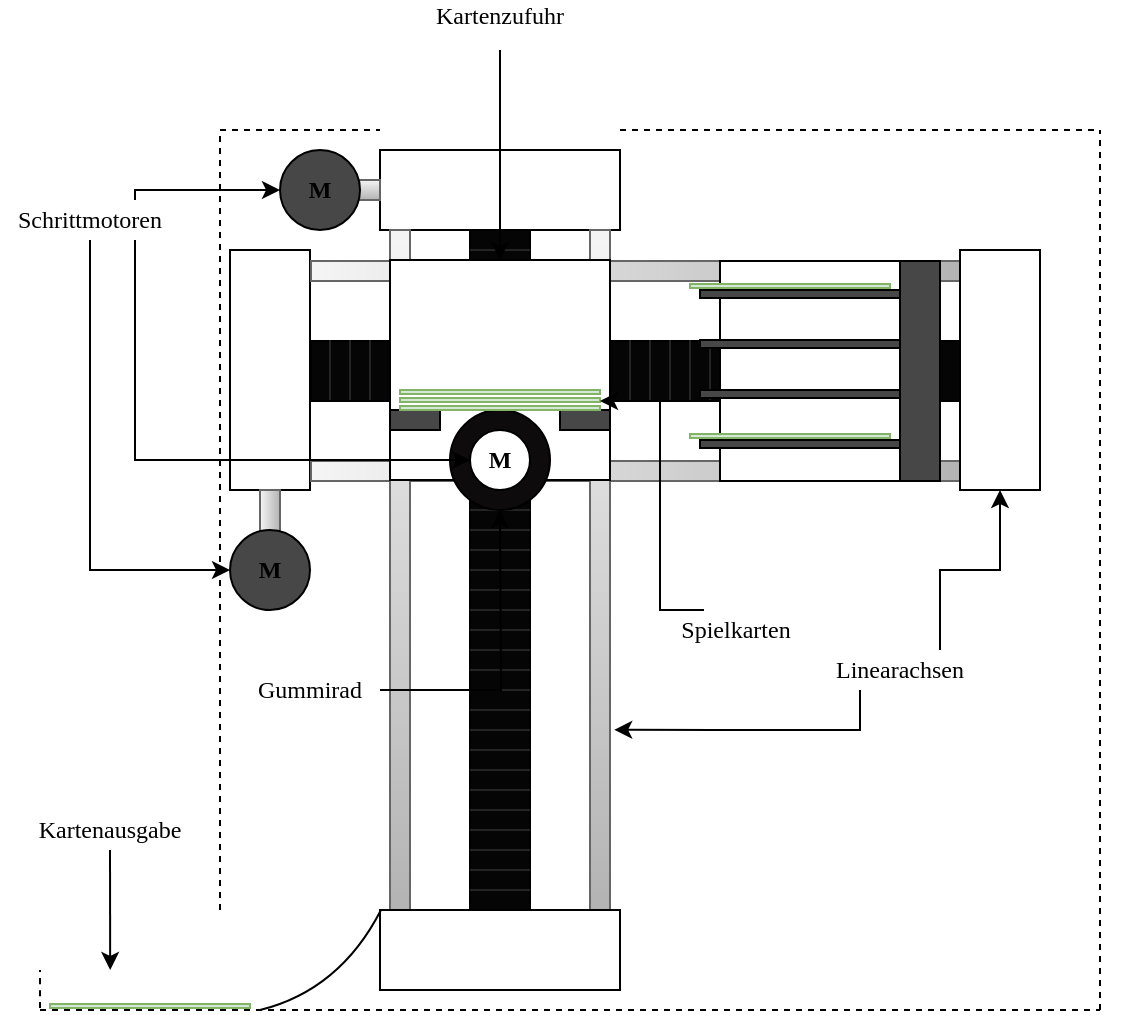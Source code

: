 <mxfile version="12.4.8" type="github"><diagram id="UTgZenY0pXDDgbvgRUw4" name="Page-1"><mxGraphModel dx="1742" dy="1086" grid="1" gridSize="10" guides="1" tooltips="1" connect="1" arrows="1" fold="1" page="1" pageScale="1" pageWidth="827" pageHeight="1169" math="0" shadow="0"><root><mxCell id="0"/><mxCell id="1" parent="0"/><mxCell id="CkomE2S6-dkhjXqMTc07-1" value="" style="group;direction=west;rotation=-90;fontFamily=Times New Roman;" vertex="1" connectable="0" parent="1"><mxGeometry x="383" y="398" width="200" height="420" as="geometry"/></mxCell><mxCell id="CkomE2S6-dkhjXqMTc07-2" value="" style="rounded=0;whiteSpace=wrap;html=1;rotation=-90;fontFamily=Times New Roman;" vertex="1" parent="CkomE2S6-dkhjXqMTc07-1"><mxGeometry x="-175" y="175" width="120" height="40" as="geometry"/></mxCell><mxCell id="CkomE2S6-dkhjXqMTc07-3" value="" style="rounded=0;whiteSpace=wrap;html=1;fillColor=#f5f5f5;strokeColor=#666666;gradientColor=#b3b3b3;rotation=-90;fontFamily=Times New Roman;" vertex="1" parent="CkomE2S6-dkhjXqMTc07-1"><mxGeometry x="64" y="82" width="10" height="327" as="geometry"/></mxCell><mxCell id="CkomE2S6-dkhjXqMTc07-4" value="" style="rounded=0;whiteSpace=wrap;html=1;fillColor=#f5f5f5;strokeColor=#666666;gradientColor=#b3b3b3;rotation=-90;fontFamily=Times New Roman;" vertex="1" parent="CkomE2S6-dkhjXqMTc07-1"><mxGeometry x="64" y="-18" width="10" height="327" as="geometry"/></mxCell><mxCell id="CkomE2S6-dkhjXqMTc07-5" value="" style="rounded=0;whiteSpace=wrap;html=1;fillColor=#040504;rotation=-90;fontFamily=Times New Roman;" vertex="1" parent="CkomE2S6-dkhjXqMTc07-1"><mxGeometry x="56" y="30" width="30" height="331" as="geometry"/></mxCell><mxCell id="CkomE2S6-dkhjXqMTc07-6" value="" style="endArrow=none;html=1;strokeColor=#242424;fontFamily=Times New Roman;" edge="1" parent="CkomE2S6-dkhjXqMTc07-1"><mxGeometry width="50" height="50" relative="1" as="geometry"><mxPoint x="-85" y="210" as="sourcePoint"/><mxPoint x="-85" y="180" as="targetPoint"/><Array as="points"/></mxGeometry></mxCell><mxCell id="CkomE2S6-dkhjXqMTc07-7" value="" style="endArrow=none;html=1;strokeColor=#242424;fontFamily=Times New Roman;" edge="1" parent="CkomE2S6-dkhjXqMTc07-1"><mxGeometry width="50" height="50" relative="1" as="geometry"><mxPoint x="25" y="210" as="sourcePoint"/><mxPoint x="25" y="180" as="targetPoint"/><Array as="points"/></mxGeometry></mxCell><mxCell id="CkomE2S6-dkhjXqMTc07-8" value="" style="endArrow=none;html=1;strokeColor=#242424;fontFamily=Times New Roman;" edge="1" parent="CkomE2S6-dkhjXqMTc07-1"><mxGeometry width="50" height="50" relative="1" as="geometry"><mxPoint x="55" y="210" as="sourcePoint"/><mxPoint x="55" y="180" as="targetPoint"/><Array as="points"/></mxGeometry></mxCell><mxCell id="CkomE2S6-dkhjXqMTc07-9" value="" style="endArrow=none;html=1;strokeColor=#242424;fontFamily=Times New Roman;" edge="1" parent="CkomE2S6-dkhjXqMTc07-1"><mxGeometry width="50" height="50" relative="1" as="geometry"><mxPoint x="65" y="210" as="sourcePoint"/><mxPoint x="65" y="180" as="targetPoint"/><Array as="points"/></mxGeometry></mxCell><mxCell id="CkomE2S6-dkhjXqMTc07-10" value="" style="endArrow=none;html=1;strokeColor=#242424;fontFamily=Times New Roman;" edge="1" parent="CkomE2S6-dkhjXqMTc07-1"><mxGeometry width="50" height="50" relative="1" as="geometry"><mxPoint x="45" y="210" as="sourcePoint"/><mxPoint x="45" y="180" as="targetPoint"/><Array as="points"/></mxGeometry></mxCell><mxCell id="CkomE2S6-dkhjXqMTc07-11" value="" style="endArrow=none;html=1;strokeColor=#242424;fontFamily=Times New Roman;" edge="1" parent="CkomE2S6-dkhjXqMTc07-1"><mxGeometry width="50" height="50" relative="1" as="geometry"><mxPoint x="35" y="210" as="sourcePoint"/><mxPoint x="35" y="180" as="targetPoint"/><Array as="points"/></mxGeometry></mxCell><mxCell id="CkomE2S6-dkhjXqMTc07-12" value="" style="endArrow=none;html=1;strokeColor=#242424;fontFamily=Times New Roman;" edge="1" parent="CkomE2S6-dkhjXqMTc07-1"><mxGeometry width="50" height="50" relative="1" as="geometry"><mxPoint x="95" y="210" as="sourcePoint"/><mxPoint x="95" y="180" as="targetPoint"/><Array as="points"/></mxGeometry></mxCell><mxCell id="CkomE2S6-dkhjXqMTc07-13" value="" style="endArrow=none;html=1;strokeColor=#242424;fontFamily=Times New Roman;" edge="1" parent="CkomE2S6-dkhjXqMTc07-1"><mxGeometry width="50" height="50" relative="1" as="geometry"><mxPoint x="105" y="210" as="sourcePoint"/><mxPoint x="105" y="180" as="targetPoint"/><Array as="points"/></mxGeometry></mxCell><mxCell id="CkomE2S6-dkhjXqMTc07-14" value="" style="endArrow=none;html=1;strokeColor=#242424;fontFamily=Times New Roman;" edge="1" parent="CkomE2S6-dkhjXqMTc07-1"><mxGeometry width="50" height="50" relative="1" as="geometry"><mxPoint x="85" y="210" as="sourcePoint"/><mxPoint x="85" y="180" as="targetPoint"/><Array as="points"/></mxGeometry></mxCell><mxCell id="CkomE2S6-dkhjXqMTc07-15" value="" style="endArrow=none;html=1;strokeColor=#242424;fontFamily=Times New Roman;" edge="1" parent="CkomE2S6-dkhjXqMTc07-1"><mxGeometry width="50" height="50" relative="1" as="geometry"><mxPoint x="75" y="210" as="sourcePoint"/><mxPoint x="75" y="180" as="targetPoint"/><Array as="points"/></mxGeometry></mxCell><mxCell id="CkomE2S6-dkhjXqMTc07-16" value="" style="endArrow=none;html=1;strokeColor=#242424;fontFamily=Times New Roman;" edge="1" parent="CkomE2S6-dkhjXqMTc07-1"><mxGeometry width="50" height="50" relative="1" as="geometry"><mxPoint x="135" y="210" as="sourcePoint"/><mxPoint x="135" y="180" as="targetPoint"/><Array as="points"/></mxGeometry></mxCell><mxCell id="CkomE2S6-dkhjXqMTc07-17" value="" style="endArrow=none;html=1;strokeColor=#242424;fontFamily=Times New Roman;" edge="1" parent="CkomE2S6-dkhjXqMTc07-1"><mxGeometry width="50" height="50" relative="1" as="geometry"><mxPoint x="145" y="210" as="sourcePoint"/><mxPoint x="145" y="180" as="targetPoint"/><Array as="points"/></mxGeometry></mxCell><mxCell id="CkomE2S6-dkhjXqMTc07-18" value="" style="endArrow=none;html=1;strokeColor=#242424;fontFamily=Times New Roman;" edge="1" parent="CkomE2S6-dkhjXqMTc07-1"><mxGeometry width="50" height="50" relative="1" as="geometry"><mxPoint x="125" y="210" as="sourcePoint"/><mxPoint x="125" y="180" as="targetPoint"/><Array as="points"/></mxGeometry></mxCell><mxCell id="CkomE2S6-dkhjXqMTc07-19" value="" style="endArrow=none;html=1;strokeColor=#242424;fontFamily=Times New Roman;" edge="1" parent="CkomE2S6-dkhjXqMTc07-1"><mxGeometry width="50" height="50" relative="1" as="geometry"><mxPoint x="115" y="210" as="sourcePoint"/><mxPoint x="115" y="180" as="targetPoint"/><Array as="points"/></mxGeometry></mxCell><mxCell id="CkomE2S6-dkhjXqMTc07-20" value="" style="endArrow=none;html=1;strokeColor=#242424;fontFamily=Times New Roman;" edge="1" parent="CkomE2S6-dkhjXqMTc07-1"><mxGeometry width="50" height="50" relative="1" as="geometry"><mxPoint x="175" y="210" as="sourcePoint"/><mxPoint x="175" y="180" as="targetPoint"/><Array as="points"/></mxGeometry></mxCell><mxCell id="CkomE2S6-dkhjXqMTc07-21" value="" style="endArrow=none;html=1;strokeColor=#242424;fontFamily=Times New Roman;" edge="1" parent="CkomE2S6-dkhjXqMTc07-1"><mxGeometry width="50" height="50" relative="1" as="geometry"><mxPoint x="165" y="210" as="sourcePoint"/><mxPoint x="165" y="180" as="targetPoint"/><Array as="points"/></mxGeometry></mxCell><mxCell id="CkomE2S6-dkhjXqMTc07-22" value="" style="endArrow=none;html=1;strokeColor=#242424;fontFamily=Times New Roman;" edge="1" parent="CkomE2S6-dkhjXqMTc07-1"><mxGeometry width="50" height="50" relative="1" as="geometry"><mxPoint x="155" y="210" as="sourcePoint"/><mxPoint x="155" y="180" as="targetPoint"/><Array as="points"/></mxGeometry></mxCell><mxCell id="CkomE2S6-dkhjXqMTc07-23" value="" style="endArrow=none;html=1;strokeColor=#242424;fontFamily=Times New Roman;" edge="1" parent="CkomE2S6-dkhjXqMTc07-1"><mxGeometry width="50" height="50" relative="1" as="geometry"><mxPoint x="-55" y="210" as="sourcePoint"/><mxPoint x="-55" y="180" as="targetPoint"/><Array as="points"/></mxGeometry></mxCell><mxCell id="CkomE2S6-dkhjXqMTc07-24" value="" style="endArrow=none;html=1;strokeColor=#242424;fontFamily=Times New Roman;" edge="1" parent="CkomE2S6-dkhjXqMTc07-1"><mxGeometry width="50" height="50" relative="1" as="geometry"><mxPoint x="-25" y="210" as="sourcePoint"/><mxPoint x="-25" y="180" as="targetPoint"/><Array as="points"/></mxGeometry></mxCell><mxCell id="CkomE2S6-dkhjXqMTc07-25" value="" style="endArrow=none;html=1;strokeColor=#242424;fontFamily=Times New Roman;" edge="1" parent="CkomE2S6-dkhjXqMTc07-1"><mxGeometry width="50" height="50" relative="1" as="geometry"><mxPoint x="-15" y="210" as="sourcePoint"/><mxPoint x="-15" y="180" as="targetPoint"/><Array as="points"/></mxGeometry></mxCell><mxCell id="CkomE2S6-dkhjXqMTc07-26" value="" style="endArrow=none;html=1;strokeColor=#242424;fontFamily=Times New Roman;" edge="1" parent="CkomE2S6-dkhjXqMTc07-1"><mxGeometry width="50" height="50" relative="1" as="geometry"><mxPoint x="-35" y="210" as="sourcePoint"/><mxPoint x="-35" y="180" as="targetPoint"/><Array as="points"/></mxGeometry></mxCell><mxCell id="CkomE2S6-dkhjXqMTc07-27" value="" style="endArrow=none;html=1;strokeColor=#242424;fontFamily=Times New Roman;" edge="1" parent="CkomE2S6-dkhjXqMTc07-1"><mxGeometry width="50" height="50" relative="1" as="geometry"><mxPoint x="-45" y="210" as="sourcePoint"/><mxPoint x="-45" y="180" as="targetPoint"/><Array as="points"/></mxGeometry></mxCell><mxCell id="CkomE2S6-dkhjXqMTc07-28" value="" style="endArrow=none;html=1;strokeColor=#242424;fontFamily=Times New Roman;" edge="1" parent="CkomE2S6-dkhjXqMTc07-1"><mxGeometry width="50" height="50" relative="1" as="geometry"><mxPoint x="15" y="210" as="sourcePoint"/><mxPoint x="15" y="180" as="targetPoint"/><Array as="points"/></mxGeometry></mxCell><mxCell id="CkomE2S6-dkhjXqMTc07-29" value="" style="endArrow=none;html=1;strokeColor=#242424;fontFamily=Times New Roman;" edge="1" parent="CkomE2S6-dkhjXqMTc07-1"><mxGeometry width="50" height="50" relative="1" as="geometry"><mxPoint x="5" y="210" as="sourcePoint"/><mxPoint x="5" y="180" as="targetPoint"/><Array as="points"/></mxGeometry></mxCell><mxCell id="CkomE2S6-dkhjXqMTc07-30" value="" style="endArrow=none;html=1;strokeColor=#242424;fontFamily=Times New Roman;" edge="1" parent="CkomE2S6-dkhjXqMTc07-1"><mxGeometry width="50" height="50" relative="1" as="geometry"><mxPoint x="-5" y="210" as="sourcePoint"/><mxPoint x="-5" y="180" as="targetPoint"/><Array as="points"/></mxGeometry></mxCell><mxCell id="CkomE2S6-dkhjXqMTc07-31" value="" style="endArrow=none;html=1;strokeColor=#242424;fontFamily=Times New Roman;" edge="1" parent="CkomE2S6-dkhjXqMTc07-1"><mxGeometry width="50" height="50" relative="1" as="geometry"><mxPoint x="-75" y="210" as="sourcePoint"/><mxPoint x="-75" y="180" as="targetPoint"/><Array as="points"/></mxGeometry></mxCell><mxCell id="CkomE2S6-dkhjXqMTc07-32" value="" style="endArrow=none;html=1;strokeColor=#242424;fontFamily=Times New Roman;" edge="1" parent="CkomE2S6-dkhjXqMTc07-1"><mxGeometry width="50" height="50" relative="1" as="geometry"><mxPoint x="-65" y="210" as="sourcePoint"/><mxPoint x="-65" y="180" as="targetPoint"/><Array as="points"/></mxGeometry></mxCell><mxCell id="CkomE2S6-dkhjXqMTc07-33" value="" style="rounded=0;whiteSpace=wrap;html=1;fillColor=#f5f5f5;gradientColor=#b3b3b3;strokeColor=#666666;rotation=-90;fontFamily=Times New Roman;" vertex="1" parent="CkomE2S6-dkhjXqMTc07-1"><mxGeometry x="-130" y="265" width="30" height="10" as="geometry"/></mxCell><mxCell id="CkomE2S6-dkhjXqMTc07-34" value="" style="whiteSpace=wrap;html=1;aspect=fixed;fontFamily=Times New Roman;" vertex="1" parent="CkomE2S6-dkhjXqMTc07-1"><mxGeometry x="110" y="140.5" width="110" height="110" as="geometry"/></mxCell><mxCell id="CkomE2S6-dkhjXqMTc07-35" value="" style="rounded=0;whiteSpace=wrap;html=1;rotation=-90;fontFamily=Times New Roman;" vertex="1" parent="CkomE2S6-dkhjXqMTc07-1"><mxGeometry x="190" y="175" width="120" height="40" as="geometry"/></mxCell><mxCell id="CkomE2S6-dkhjXqMTc07-36" value="" style="rounded=0;whiteSpace=wrap;html=1;fillColor=#474747;fontFamily=Times New Roman;" vertex="1" parent="CkomE2S6-dkhjXqMTc07-1"><mxGeometry x="200" y="140.5" width="20" height="110" as="geometry"/></mxCell><mxCell id="CkomE2S6-dkhjXqMTc07-37" value="" style="rounded=0;whiteSpace=wrap;html=1;fillColor=#474747;fontFamily=Times New Roman;" vertex="1" parent="CkomE2S6-dkhjXqMTc07-1"><mxGeometry x="100" y="230" width="100" height="4" as="geometry"/></mxCell><mxCell id="CkomE2S6-dkhjXqMTc07-38" value="" style="rounded=0;whiteSpace=wrap;html=1;fillColor=#474747;fontFamily=Times New Roman;" vertex="1" parent="CkomE2S6-dkhjXqMTc07-1"><mxGeometry x="100" y="205" width="100" height="4" as="geometry"/></mxCell><mxCell id="CkomE2S6-dkhjXqMTc07-39" value="" style="rounded=0;whiteSpace=wrap;html=1;fillColor=#474747;fontFamily=Times New Roman;" vertex="1" parent="CkomE2S6-dkhjXqMTc07-1"><mxGeometry x="100" y="180" width="100" height="4" as="geometry"/></mxCell><mxCell id="CkomE2S6-dkhjXqMTc07-40" value="" style="rounded=0;whiteSpace=wrap;html=1;fillColor=#474747;fontFamily=Times New Roman;" vertex="1" parent="CkomE2S6-dkhjXqMTc07-1"><mxGeometry x="100" y="155" width="100" height="4" as="geometry"/></mxCell><mxCell id="CkomE2S6-dkhjXqMTc07-41" value="" style="rounded=0;whiteSpace=wrap;html=1;fillColor=#d5e8d4;strokeColor=#82b366;fontFamily=Times New Roman;" vertex="1" parent="CkomE2S6-dkhjXqMTc07-1"><mxGeometry x="95" y="227" width="100" height="2" as="geometry"/></mxCell><mxCell id="CkomE2S6-dkhjXqMTc07-42" value="" style="rounded=0;whiteSpace=wrap;html=1;fillColor=#d5e8d4;strokeColor=#82b366;fontFamily=Times New Roman;" vertex="1" parent="CkomE2S6-dkhjXqMTc07-1"><mxGeometry x="95" y="152" width="100" height="2" as="geometry"/></mxCell><mxCell id="CkomE2S6-dkhjXqMTc07-43" value="" style="rounded=0;whiteSpace=wrap;html=1;fontFamily=Times New Roman;" vertex="1" parent="1"><mxGeometry x="323" y="483" width="120" height="40" as="geometry"/></mxCell><mxCell id="CkomE2S6-dkhjXqMTc07-44" value="" style="rounded=0;whiteSpace=wrap;html=1;fillColor=#f5f5f5;strokeColor=#666666;gradientColor=#b3b3b3;fontFamily=Times New Roman;" vertex="1" parent="1"><mxGeometry x="328" y="523" width="10" height="340" as="geometry"/></mxCell><mxCell id="CkomE2S6-dkhjXqMTc07-45" value="" style="rounded=0;whiteSpace=wrap;html=1;fillColor=#f5f5f5;strokeColor=#666666;gradientColor=#b3b3b3;fontFamily=Times New Roman;" vertex="1" parent="1"><mxGeometry x="428" y="523" width="10" height="340" as="geometry"/></mxCell><mxCell id="CkomE2S6-dkhjXqMTc07-46" value="" style="rounded=0;whiteSpace=wrap;html=1;fontFamily=Times New Roman;" vertex="1" parent="1"><mxGeometry x="323" y="863" width="120" height="40" as="geometry"/></mxCell><mxCell id="CkomE2S6-dkhjXqMTc07-47" value="" style="rounded=0;whiteSpace=wrap;html=1;fillColor=#040504;fontFamily=Times New Roman;" vertex="1" parent="1"><mxGeometry x="368" y="523" width="30" height="340" as="geometry"/></mxCell><mxCell id="CkomE2S6-dkhjXqMTc07-48" value="" style="endArrow=none;html=1;strokeColor=#242424;fontFamily=Times New Roman;" edge="1" parent="1"><mxGeometry width="50" height="50" relative="1" as="geometry"><mxPoint x="368" y="533" as="sourcePoint"/><mxPoint x="398" y="533" as="targetPoint"/><Array as="points"/></mxGeometry></mxCell><mxCell id="CkomE2S6-dkhjXqMTc07-49" value="" style="endArrow=none;html=1;strokeColor=#242424;fontFamily=Times New Roman;" edge="1" parent="1"><mxGeometry width="50" height="50" relative="1" as="geometry"><mxPoint x="368" y="643" as="sourcePoint"/><mxPoint x="398" y="643" as="targetPoint"/><Array as="points"/></mxGeometry></mxCell><mxCell id="CkomE2S6-dkhjXqMTc07-50" value="" style="endArrow=none;html=1;strokeColor=#242424;fontFamily=Times New Roman;" edge="1" parent="1"><mxGeometry width="50" height="50" relative="1" as="geometry"><mxPoint x="368" y="673" as="sourcePoint"/><mxPoint x="398" y="673" as="targetPoint"/><Array as="points"/></mxGeometry></mxCell><mxCell id="CkomE2S6-dkhjXqMTc07-51" value="" style="endArrow=none;html=1;strokeColor=#242424;fontFamily=Times New Roman;" edge="1" parent="1"><mxGeometry width="50" height="50" relative="1" as="geometry"><mxPoint x="368" y="683" as="sourcePoint"/><mxPoint x="398" y="683" as="targetPoint"/><Array as="points"/></mxGeometry></mxCell><mxCell id="CkomE2S6-dkhjXqMTc07-52" value="" style="endArrow=none;html=1;strokeColor=#242424;fontFamily=Times New Roman;" edge="1" parent="1"><mxGeometry width="50" height="50" relative="1" as="geometry"><mxPoint x="368" y="663" as="sourcePoint"/><mxPoint x="398" y="663" as="targetPoint"/><Array as="points"/></mxGeometry></mxCell><mxCell id="CkomE2S6-dkhjXqMTc07-53" value="" style="endArrow=none;html=1;strokeColor=#242424;fontFamily=Times New Roman;" edge="1" parent="1"><mxGeometry width="50" height="50" relative="1" as="geometry"><mxPoint x="368" y="653" as="sourcePoint"/><mxPoint x="398" y="653" as="targetPoint"/><Array as="points"/></mxGeometry></mxCell><mxCell id="CkomE2S6-dkhjXqMTc07-54" value="" style="endArrow=none;html=1;strokeColor=#242424;fontFamily=Times New Roman;" edge="1" parent="1"><mxGeometry width="50" height="50" relative="1" as="geometry"><mxPoint x="368" y="713" as="sourcePoint"/><mxPoint x="398" y="713" as="targetPoint"/><Array as="points"/></mxGeometry></mxCell><mxCell id="CkomE2S6-dkhjXqMTc07-55" value="" style="endArrow=none;html=1;strokeColor=#242424;fontFamily=Times New Roman;" edge="1" parent="1"><mxGeometry width="50" height="50" relative="1" as="geometry"><mxPoint x="368" y="723" as="sourcePoint"/><mxPoint x="398" y="723" as="targetPoint"/><Array as="points"/></mxGeometry></mxCell><mxCell id="CkomE2S6-dkhjXqMTc07-56" value="" style="endArrow=none;html=1;strokeColor=#242424;fontFamily=Times New Roman;" edge="1" parent="1"><mxGeometry width="50" height="50" relative="1" as="geometry"><mxPoint x="368" y="703" as="sourcePoint"/><mxPoint x="398" y="703" as="targetPoint"/><Array as="points"/></mxGeometry></mxCell><mxCell id="CkomE2S6-dkhjXqMTc07-57" value="" style="endArrow=none;html=1;strokeColor=#242424;fontFamily=Times New Roman;" edge="1" parent="1"><mxGeometry width="50" height="50" relative="1" as="geometry"><mxPoint x="368" y="693" as="sourcePoint"/><mxPoint x="398" y="693" as="targetPoint"/><Array as="points"/></mxGeometry></mxCell><mxCell id="CkomE2S6-dkhjXqMTc07-58" value="" style="endArrow=none;html=1;strokeColor=#242424;fontFamily=Times New Roman;" edge="1" parent="1"><mxGeometry width="50" height="50" relative="1" as="geometry"><mxPoint x="368" y="753" as="sourcePoint"/><mxPoint x="398" y="753" as="targetPoint"/><Array as="points"/></mxGeometry></mxCell><mxCell id="CkomE2S6-dkhjXqMTc07-59" value="" style="endArrow=none;html=1;strokeColor=#242424;fontFamily=Times New Roman;" edge="1" parent="1"><mxGeometry width="50" height="50" relative="1" as="geometry"><mxPoint x="368" y="763" as="sourcePoint"/><mxPoint x="398" y="763" as="targetPoint"/><Array as="points"/></mxGeometry></mxCell><mxCell id="CkomE2S6-dkhjXqMTc07-60" value="" style="endArrow=none;html=1;strokeColor=#242424;fontFamily=Times New Roman;" edge="1" parent="1"><mxGeometry width="50" height="50" relative="1" as="geometry"><mxPoint x="368" y="743" as="sourcePoint"/><mxPoint x="398" y="743" as="targetPoint"/><Array as="points"/></mxGeometry></mxCell><mxCell id="CkomE2S6-dkhjXqMTc07-61" value="" style="endArrow=none;html=1;strokeColor=#242424;fontFamily=Times New Roman;" edge="1" parent="1"><mxGeometry width="50" height="50" relative="1" as="geometry"><mxPoint x="368" y="733" as="sourcePoint"/><mxPoint x="398" y="733" as="targetPoint"/><Array as="points"/></mxGeometry></mxCell><mxCell id="CkomE2S6-dkhjXqMTc07-62" value="" style="endArrow=none;html=1;strokeColor=#242424;fontFamily=Times New Roman;" edge="1" parent="1"><mxGeometry width="50" height="50" relative="1" as="geometry"><mxPoint x="368" y="793" as="sourcePoint"/><mxPoint x="398" y="793" as="targetPoint"/><Array as="points"/></mxGeometry></mxCell><mxCell id="CkomE2S6-dkhjXqMTc07-63" value="" style="endArrow=none;html=1;strokeColor=#242424;fontFamily=Times New Roman;" edge="1" parent="1"><mxGeometry width="50" height="50" relative="1" as="geometry"><mxPoint x="368" y="803" as="sourcePoint"/><mxPoint x="398" y="803" as="targetPoint"/><Array as="points"/></mxGeometry></mxCell><mxCell id="CkomE2S6-dkhjXqMTc07-64" value="" style="endArrow=none;html=1;strokeColor=#242424;fontFamily=Times New Roman;" edge="1" parent="1"><mxGeometry width="50" height="50" relative="1" as="geometry"><mxPoint x="368" y="783" as="sourcePoint"/><mxPoint x="398" y="783" as="targetPoint"/><Array as="points"/></mxGeometry></mxCell><mxCell id="CkomE2S6-dkhjXqMTc07-65" value="" style="endArrow=none;html=1;strokeColor=#242424;fontFamily=Times New Roman;" edge="1" parent="1"><mxGeometry width="50" height="50" relative="1" as="geometry"><mxPoint x="368" y="773" as="sourcePoint"/><mxPoint x="398" y="773" as="targetPoint"/><Array as="points"/></mxGeometry></mxCell><mxCell id="CkomE2S6-dkhjXqMTc07-66" value="" style="endArrow=none;html=1;strokeColor=#242424;fontFamily=Times New Roman;" edge="1" parent="1"><mxGeometry width="50" height="50" relative="1" as="geometry"><mxPoint x="368" y="563" as="sourcePoint"/><mxPoint x="398" y="563" as="targetPoint"/><Array as="points"/></mxGeometry></mxCell><mxCell id="CkomE2S6-dkhjXqMTc07-67" value="" style="endArrow=none;html=1;strokeColor=#242424;fontFamily=Times New Roman;" edge="1" parent="1"><mxGeometry width="50" height="50" relative="1" as="geometry"><mxPoint x="368" y="593" as="sourcePoint"/><mxPoint x="398" y="593" as="targetPoint"/><Array as="points"/></mxGeometry></mxCell><mxCell id="CkomE2S6-dkhjXqMTc07-68" value="" style="endArrow=none;html=1;strokeColor=#242424;fontFamily=Times New Roman;" edge="1" parent="1"><mxGeometry width="50" height="50" relative="1" as="geometry"><mxPoint x="368" y="603" as="sourcePoint"/><mxPoint x="398" y="603" as="targetPoint"/><Array as="points"/></mxGeometry></mxCell><mxCell id="CkomE2S6-dkhjXqMTc07-69" value="" style="endArrow=none;html=1;strokeColor=#242424;fontFamily=Times New Roman;" edge="1" parent="1"><mxGeometry width="50" height="50" relative="1" as="geometry"><mxPoint x="368" y="583" as="sourcePoint"/><mxPoint x="398" y="583" as="targetPoint"/><Array as="points"/></mxGeometry></mxCell><mxCell id="CkomE2S6-dkhjXqMTc07-70" value="" style="endArrow=none;html=1;strokeColor=#242424;fontFamily=Times New Roman;" edge="1" parent="1"><mxGeometry width="50" height="50" relative="1" as="geometry"><mxPoint x="368" y="573" as="sourcePoint"/><mxPoint x="398" y="573" as="targetPoint"/><Array as="points"/></mxGeometry></mxCell><mxCell id="CkomE2S6-dkhjXqMTc07-71" value="" style="endArrow=none;html=1;strokeColor=#242424;fontFamily=Times New Roman;" edge="1" parent="1"><mxGeometry width="50" height="50" relative="1" as="geometry"><mxPoint x="368" y="633" as="sourcePoint"/><mxPoint x="398" y="633" as="targetPoint"/><Array as="points"/></mxGeometry></mxCell><mxCell id="CkomE2S6-dkhjXqMTc07-72" value="" style="endArrow=none;html=1;strokeColor=#242424;fontFamily=Times New Roman;" edge="1" parent="1"><mxGeometry width="50" height="50" relative="1" as="geometry"><mxPoint x="368" y="623" as="sourcePoint"/><mxPoint x="398" y="623" as="targetPoint"/><Array as="points"/></mxGeometry></mxCell><mxCell id="CkomE2S6-dkhjXqMTc07-73" value="" style="endArrow=none;html=1;strokeColor=#242424;fontFamily=Times New Roman;" edge="1" parent="1"><mxGeometry width="50" height="50" relative="1" as="geometry"><mxPoint x="368" y="613" as="sourcePoint"/><mxPoint x="398" y="613" as="targetPoint"/><Array as="points"/></mxGeometry></mxCell><mxCell id="CkomE2S6-dkhjXqMTc07-74" value="" style="endArrow=none;html=1;strokeColor=#242424;fontFamily=Times New Roman;" edge="1" parent="1"><mxGeometry width="50" height="50" relative="1" as="geometry"><mxPoint x="368" y="543" as="sourcePoint"/><mxPoint x="398" y="543" as="targetPoint"/><Array as="points"/></mxGeometry></mxCell><mxCell id="CkomE2S6-dkhjXqMTc07-75" value="" style="endArrow=none;html=1;strokeColor=#242424;fontFamily=Times New Roman;" edge="1" parent="1"><mxGeometry width="50" height="50" relative="1" as="geometry"><mxPoint x="368" y="553" as="sourcePoint"/><mxPoint x="398" y="553" as="targetPoint"/><Array as="points"/></mxGeometry></mxCell><mxCell id="CkomE2S6-dkhjXqMTc07-76" value="" style="endArrow=none;html=1;strokeColor=#242424;fontFamily=Times New Roman;" edge="1" parent="1"><mxGeometry width="50" height="50" relative="1" as="geometry"><mxPoint x="368" y="813" as="sourcePoint"/><mxPoint x="398" y="813" as="targetPoint"/><Array as="points"/></mxGeometry></mxCell><mxCell id="CkomE2S6-dkhjXqMTc07-77" value="" style="endArrow=none;html=1;strokeColor=#242424;fontFamily=Times New Roman;" edge="1" parent="1"><mxGeometry width="50" height="50" relative="1" as="geometry"><mxPoint x="368" y="843" as="sourcePoint"/><mxPoint x="398" y="843" as="targetPoint"/><Array as="points"/></mxGeometry></mxCell><mxCell id="CkomE2S6-dkhjXqMTc07-78" value="" style="endArrow=none;html=1;strokeColor=#242424;fontFamily=Times New Roman;" edge="1" parent="1"><mxGeometry width="50" height="50" relative="1" as="geometry"><mxPoint x="368" y="853" as="sourcePoint"/><mxPoint x="398" y="853" as="targetPoint"/><Array as="points"/></mxGeometry></mxCell><mxCell id="CkomE2S6-dkhjXqMTc07-79" value="" style="endArrow=none;html=1;strokeColor=#242424;fontFamily=Times New Roman;" edge="1" parent="1"><mxGeometry width="50" height="50" relative="1" as="geometry"><mxPoint x="368" y="833" as="sourcePoint"/><mxPoint x="398" y="833" as="targetPoint"/><Array as="points"/></mxGeometry></mxCell><mxCell id="CkomE2S6-dkhjXqMTc07-80" value="" style="endArrow=none;html=1;strokeColor=#242424;fontFamily=Times New Roman;" edge="1" parent="1"><mxGeometry width="50" height="50" relative="1" as="geometry"><mxPoint x="368" y="823" as="sourcePoint"/><mxPoint x="398" y="823" as="targetPoint"/><Array as="points"/></mxGeometry></mxCell><mxCell id="CkomE2S6-dkhjXqMTc07-81" value="" style="rounded=0;whiteSpace=wrap;html=1;fillColor=#f5f5f5;gradientColor=#b3b3b3;strokeColor=#666666;fontFamily=Times New Roman;" vertex="1" parent="1"><mxGeometry x="293" y="498" width="30" height="10" as="geometry"/></mxCell><mxCell id="CkomE2S6-dkhjXqMTc07-82" value="" style="whiteSpace=wrap;html=1;aspect=fixed;fontFamily=Times New Roman;" vertex="1" parent="1"><mxGeometry x="328" y="538" width="110" height="110" as="geometry"/></mxCell><mxCell id="CkomE2S6-dkhjXqMTc07-83" value="" style="rounded=0;whiteSpace=wrap;html=1;fillColor=#474747;fontFamily=Times New Roman;" vertex="1" parent="1"><mxGeometry x="328" y="613" width="25" height="10" as="geometry"/></mxCell><mxCell id="CkomE2S6-dkhjXqMTc07-84" value="" style="rounded=0;whiteSpace=wrap;html=1;fillColor=#474747;fontFamily=Times New Roman;" vertex="1" parent="1"><mxGeometry x="413" y="613" width="25" height="10" as="geometry"/></mxCell><mxCell id="CkomE2S6-dkhjXqMTc07-85" value="" style="ellipse;whiteSpace=wrap;html=1;aspect=fixed;fillColor=#0D0B0B;fontFamily=Times New Roman;" vertex="1" parent="1"><mxGeometry x="358" y="613" width="50" height="50" as="geometry"/></mxCell><mxCell id="CkomE2S6-dkhjXqMTc07-86" value="" style="ellipse;whiteSpace=wrap;html=1;aspect=fixed;fontFamily=Times New Roman;" vertex="1" parent="1"><mxGeometry x="368" y="623" width="30" height="30" as="geometry"/></mxCell><mxCell id="CkomE2S6-dkhjXqMTc07-87" value="&lt;b&gt;M&lt;/b&gt;" style="text;html=1;strokeColor=none;fillColor=none;align=center;verticalAlign=middle;whiteSpace=wrap;rounded=0;fontFamily=Times New Roman;" vertex="1" parent="1"><mxGeometry x="378" y="633" width="10" height="10" as="geometry"/></mxCell><mxCell id="CkomE2S6-dkhjXqMTc07-88" value="" style="rounded=0;whiteSpace=wrap;html=1;fillColor=#d5e8d4;strokeColor=#82b366;fontFamily=Times New Roman;" vertex="1" parent="1"><mxGeometry x="333" y="611" width="100" height="2" as="geometry"/></mxCell><mxCell id="CkomE2S6-dkhjXqMTc07-89" value="" style="rounded=0;whiteSpace=wrap;html=1;fillColor=#d5e8d4;strokeColor=#82b366;fontFamily=Times New Roman;" vertex="1" parent="1"><mxGeometry x="333" y="607" width="100" height="2" as="geometry"/></mxCell><mxCell id="CkomE2S6-dkhjXqMTc07-90" value="" style="rounded=0;whiteSpace=wrap;html=1;fillColor=#d5e8d4;strokeColor=#82b366;fontFamily=Times New Roman;" vertex="1" parent="1"><mxGeometry x="333" y="603" width="100" height="2" as="geometry"/></mxCell><mxCell id="CkomE2S6-dkhjXqMTc07-91" value="" style="ellipse;whiteSpace=wrap;html=1;aspect=fixed;fillColor=#474747;fontFamily=Times New Roman;" vertex="1" parent="1"><mxGeometry x="248" y="673" width="40" height="40" as="geometry"/></mxCell><mxCell id="CkomE2S6-dkhjXqMTc07-92" value="" style="ellipse;whiteSpace=wrap;html=1;aspect=fixed;fillColor=#474747;fontFamily=Times New Roman;" vertex="1" parent="1"><mxGeometry x="273" y="483" width="40" height="40" as="geometry"/></mxCell><mxCell id="CkomE2S6-dkhjXqMTc07-93" value="&lt;b&gt;M&lt;/b&gt;" style="text;html=1;strokeColor=none;fillColor=none;align=center;verticalAlign=middle;whiteSpace=wrap;rounded=0;fontFamily=Times New Roman;" vertex="1" parent="1"><mxGeometry x="273" y="493" width="40" height="20" as="geometry"/></mxCell><mxCell id="CkomE2S6-dkhjXqMTc07-94" value="&lt;b&gt;M&lt;/b&gt;" style="text;html=1;strokeColor=none;fillColor=none;align=center;verticalAlign=middle;whiteSpace=wrap;rounded=0;fontFamily=Times New Roman;" vertex="1" parent="1"><mxGeometry x="248" y="683" width="40" height="20" as="geometry"/></mxCell><mxCell id="CkomE2S6-dkhjXqMTc07-95" value="" style="endArrow=none;dashed=1;html=1;fontFamily=Times New Roman;" edge="1" parent="1"><mxGeometry width="50" height="50" relative="1" as="geometry"><mxPoint x="243" y="863" as="sourcePoint"/><mxPoint x="243" y="473" as="targetPoint"/></mxGeometry></mxCell><mxCell id="CkomE2S6-dkhjXqMTc07-96" value="" style="endArrow=none;dashed=1;html=1;fontFamily=Times New Roman;" edge="1" parent="1"><mxGeometry width="50" height="50" relative="1" as="geometry"><mxPoint x="153" y="913" as="sourcePoint"/><mxPoint x="683" y="913" as="targetPoint"/></mxGeometry></mxCell><mxCell id="CkomE2S6-dkhjXqMTc07-97" value="" style="endArrow=none;dashed=1;html=1;fontFamily=Times New Roman;" edge="1" parent="1"><mxGeometry width="50" height="50" relative="1" as="geometry"><mxPoint x="683" y="913" as="sourcePoint"/><mxPoint x="683" y="473" as="targetPoint"/></mxGeometry></mxCell><mxCell id="CkomE2S6-dkhjXqMTc07-98" value="" style="endArrow=none;dashed=1;html=1;fontFamily=Times New Roman;" edge="1" parent="1"><mxGeometry width="50" height="50" relative="1" as="geometry"><mxPoint x="443" y="473" as="sourcePoint"/><mxPoint x="683" y="473" as="targetPoint"/></mxGeometry></mxCell><mxCell id="CkomE2S6-dkhjXqMTc07-99" value="" style="endArrow=none;dashed=1;html=1;fontFamily=Times New Roman;" edge="1" parent="1"><mxGeometry width="50" height="50" relative="1" as="geometry"><mxPoint x="243" y="473" as="sourcePoint"/><mxPoint x="323" y="473" as="targetPoint"/></mxGeometry></mxCell><mxCell id="CkomE2S6-dkhjXqMTc07-100" value="" style="endArrow=none;dashed=1;html=1;fontFamily=Times New Roman;" edge="1" parent="1"><mxGeometry width="50" height="50" relative="1" as="geometry"><mxPoint x="153" y="912" as="sourcePoint"/><mxPoint x="153" y="893" as="targetPoint"/><Array as="points"><mxPoint x="153" y="903"/><mxPoint x="153" y="893"/></Array></mxGeometry></mxCell><mxCell id="CkomE2S6-dkhjXqMTc07-101" value="" style="endArrow=none;html=1;curved=1;entryX=0.004;entryY=-0.001;entryDx=0;entryDy=0;entryPerimeter=0;fontFamily=Times New Roman;" edge="1" parent="1" target="CkomE2S6-dkhjXqMTc07-46"><mxGeometry width="50" height="50" relative="1" as="geometry"><mxPoint x="263" y="913" as="sourcePoint"/><mxPoint x="324" y="863" as="targetPoint"/><Array as="points"><mxPoint x="303" y="903"/></Array></mxGeometry></mxCell><mxCell id="CkomE2S6-dkhjXqMTc07-102" value="" style="rounded=0;whiteSpace=wrap;html=1;fillColor=#d5e8d4;strokeColor=#82b366;fontFamily=Times New Roman;" vertex="1" parent="1"><mxGeometry x="158" y="910" width="100" height="2" as="geometry"/></mxCell><mxCell id="CkomE2S6-dkhjXqMTc07-103" style="edgeStyle=orthogonalEdgeStyle;curved=1;orthogonalLoop=1;jettySize=auto;html=1;exitX=0.5;exitY=1;exitDx=0;exitDy=0;fontFamily=Times New Roman;" edge="1" parent="1" source="CkomE2S6-dkhjXqMTc07-104"><mxGeometry relative="1" as="geometry"><mxPoint x="188.111" y="893" as="targetPoint"/></mxGeometry></mxCell><mxCell id="CkomE2S6-dkhjXqMTc07-104" value="Kartenausgabe&lt;br&gt;" style="text;html=1;strokeColor=none;fillColor=none;align=center;verticalAlign=middle;whiteSpace=wrap;rounded=0;fontFamily=Times New Roman;" vertex="1" parent="1"><mxGeometry x="143" y="813" width="90" height="20" as="geometry"/></mxCell><mxCell id="CkomE2S6-dkhjXqMTc07-105" style="edgeStyle=orthogonalEdgeStyle;curved=1;orthogonalLoop=1;jettySize=auto;html=1;exitX=0.5;exitY=1;exitDx=0;exitDy=0;fontFamily=Times New Roman;" edge="1" parent="1" source="CkomE2S6-dkhjXqMTc07-106" target="CkomE2S6-dkhjXqMTc07-82"><mxGeometry relative="1" as="geometry"><mxPoint x="383.111" y="473" as="targetPoint"/></mxGeometry></mxCell><mxCell id="CkomE2S6-dkhjXqMTc07-106" value="Kartenzufuhr&lt;br&gt;&lt;br&gt;" style="text;html=1;strokeColor=none;fillColor=none;align=center;verticalAlign=middle;whiteSpace=wrap;rounded=0;fontFamily=Times New Roman;" vertex="1" parent="1"><mxGeometry x="363" y="413" width="40" height="20" as="geometry"/></mxCell><mxCell id="CkomE2S6-dkhjXqMTc07-107" style="edgeStyle=orthogonalEdgeStyle;orthogonalLoop=1;jettySize=auto;html=1;exitX=0.75;exitY=0;exitDx=0;exitDy=0;entryX=0;entryY=0.5;entryDx=0;entryDy=0;rounded=0;fontFamily=Times New Roman;" edge="1" parent="1" source="CkomE2S6-dkhjXqMTc07-110" target="CkomE2S6-dkhjXqMTc07-93"><mxGeometry relative="1" as="geometry"><Array as="points"><mxPoint x="201" y="503"/></Array></mxGeometry></mxCell><mxCell id="CkomE2S6-dkhjXqMTc07-108" style="edgeStyle=orthogonalEdgeStyle;rounded=0;orthogonalLoop=1;jettySize=auto;html=1;exitX=0.5;exitY=1;exitDx=0;exitDy=0;entryX=0;entryY=0.5;entryDx=0;entryDy=0;fontFamily=Times New Roman;" edge="1" parent="1" source="CkomE2S6-dkhjXqMTc07-110" target="CkomE2S6-dkhjXqMTc07-94"><mxGeometry relative="1" as="geometry"/></mxCell><mxCell id="CkomE2S6-dkhjXqMTc07-109" style="edgeStyle=orthogonalEdgeStyle;rounded=0;orthogonalLoop=1;jettySize=auto;html=1;exitX=0.75;exitY=1;exitDx=0;exitDy=0;entryX=0;entryY=0.5;entryDx=0;entryDy=0;fontFamily=Times New Roman;" edge="1" parent="1" source="CkomE2S6-dkhjXqMTc07-110" target="CkomE2S6-dkhjXqMTc07-86"><mxGeometry relative="1" as="geometry"/></mxCell><mxCell id="CkomE2S6-dkhjXqMTc07-110" value="Schrittmotoren" style="text;html=1;strokeColor=none;fillColor=none;align=center;verticalAlign=middle;whiteSpace=wrap;rounded=0;fontFamily=Times New Roman;" vertex="1" parent="1"><mxGeometry x="133" y="508" width="90" height="20" as="geometry"/></mxCell><mxCell id="CkomE2S6-dkhjXqMTc07-111" style="edgeStyle=orthogonalEdgeStyle;rounded=0;orthogonalLoop=1;jettySize=auto;html=1;exitX=0.75;exitY=0;exitDx=0;exitDy=0;entryX=0;entryY=0.5;entryDx=0;entryDy=0;fontFamily=Times New Roman;" edge="1" parent="1" source="CkomE2S6-dkhjXqMTc07-113" target="CkomE2S6-dkhjXqMTc07-35"><mxGeometry relative="1" as="geometry"/></mxCell><mxCell id="CkomE2S6-dkhjXqMTc07-112" style="edgeStyle=orthogonalEdgeStyle;rounded=0;orthogonalLoop=1;jettySize=auto;html=1;exitX=0.25;exitY=1;exitDx=0;exitDy=0;entryX=1.21;entryY=0.735;entryDx=0;entryDy=0;entryPerimeter=0;fontFamily=Times New Roman;" edge="1" parent="1" source="CkomE2S6-dkhjXqMTc07-113" target="CkomE2S6-dkhjXqMTc07-45"><mxGeometry relative="1" as="geometry"/></mxCell><mxCell id="CkomE2S6-dkhjXqMTc07-113" value="Linearachsen&lt;br&gt;" style="text;html=1;strokeColor=none;fillColor=none;align=center;verticalAlign=middle;whiteSpace=wrap;rounded=0;fontFamily=Times New Roman;" vertex="1" parent="1"><mxGeometry x="543" y="733" width="80" height="20" as="geometry"/></mxCell><mxCell id="CkomE2S6-dkhjXqMTc07-114" style="edgeStyle=orthogonalEdgeStyle;rounded=0;orthogonalLoop=1;jettySize=auto;html=1;exitX=0.25;exitY=0;exitDx=0;exitDy=0;entryX=1;entryY=0.75;entryDx=0;entryDy=0;fontFamily=Times New Roman;" edge="1" parent="1" source="CkomE2S6-dkhjXqMTc07-115" target="CkomE2S6-dkhjXqMTc07-89"><mxGeometry relative="1" as="geometry"><Array as="points"><mxPoint x="463" y="713"/><mxPoint x="463" y="609"/></Array></mxGeometry></mxCell><mxCell id="CkomE2S6-dkhjXqMTc07-115" value="Spielkarten" style="text;html=1;strokeColor=none;fillColor=none;align=center;verticalAlign=middle;whiteSpace=wrap;rounded=0;fontFamily=Times New Roman;" vertex="1" parent="1"><mxGeometry x="469" y="713" width="64" height="20" as="geometry"/></mxCell><mxCell id="CkomE2S6-dkhjXqMTc07-116" style="edgeStyle=orthogonalEdgeStyle;rounded=0;orthogonalLoop=1;jettySize=auto;html=1;exitX=1;exitY=0.5;exitDx=0;exitDy=0;fontFamily=Times New Roman;" edge="1" parent="1" source="CkomE2S6-dkhjXqMTc07-117"><mxGeometry relative="1" as="geometry"><mxPoint x="383" y="663" as="targetPoint"/></mxGeometry></mxCell><mxCell id="CkomE2S6-dkhjXqMTc07-117" value="Gummirad" style="text;html=1;strokeColor=none;fillColor=none;align=center;verticalAlign=middle;whiteSpace=wrap;rounded=0;fontFamily=Times New Roman;" vertex="1" parent="1"><mxGeometry x="253" y="743" width="70" height="20" as="geometry"/></mxCell></root></mxGraphModel></diagram></mxfile>